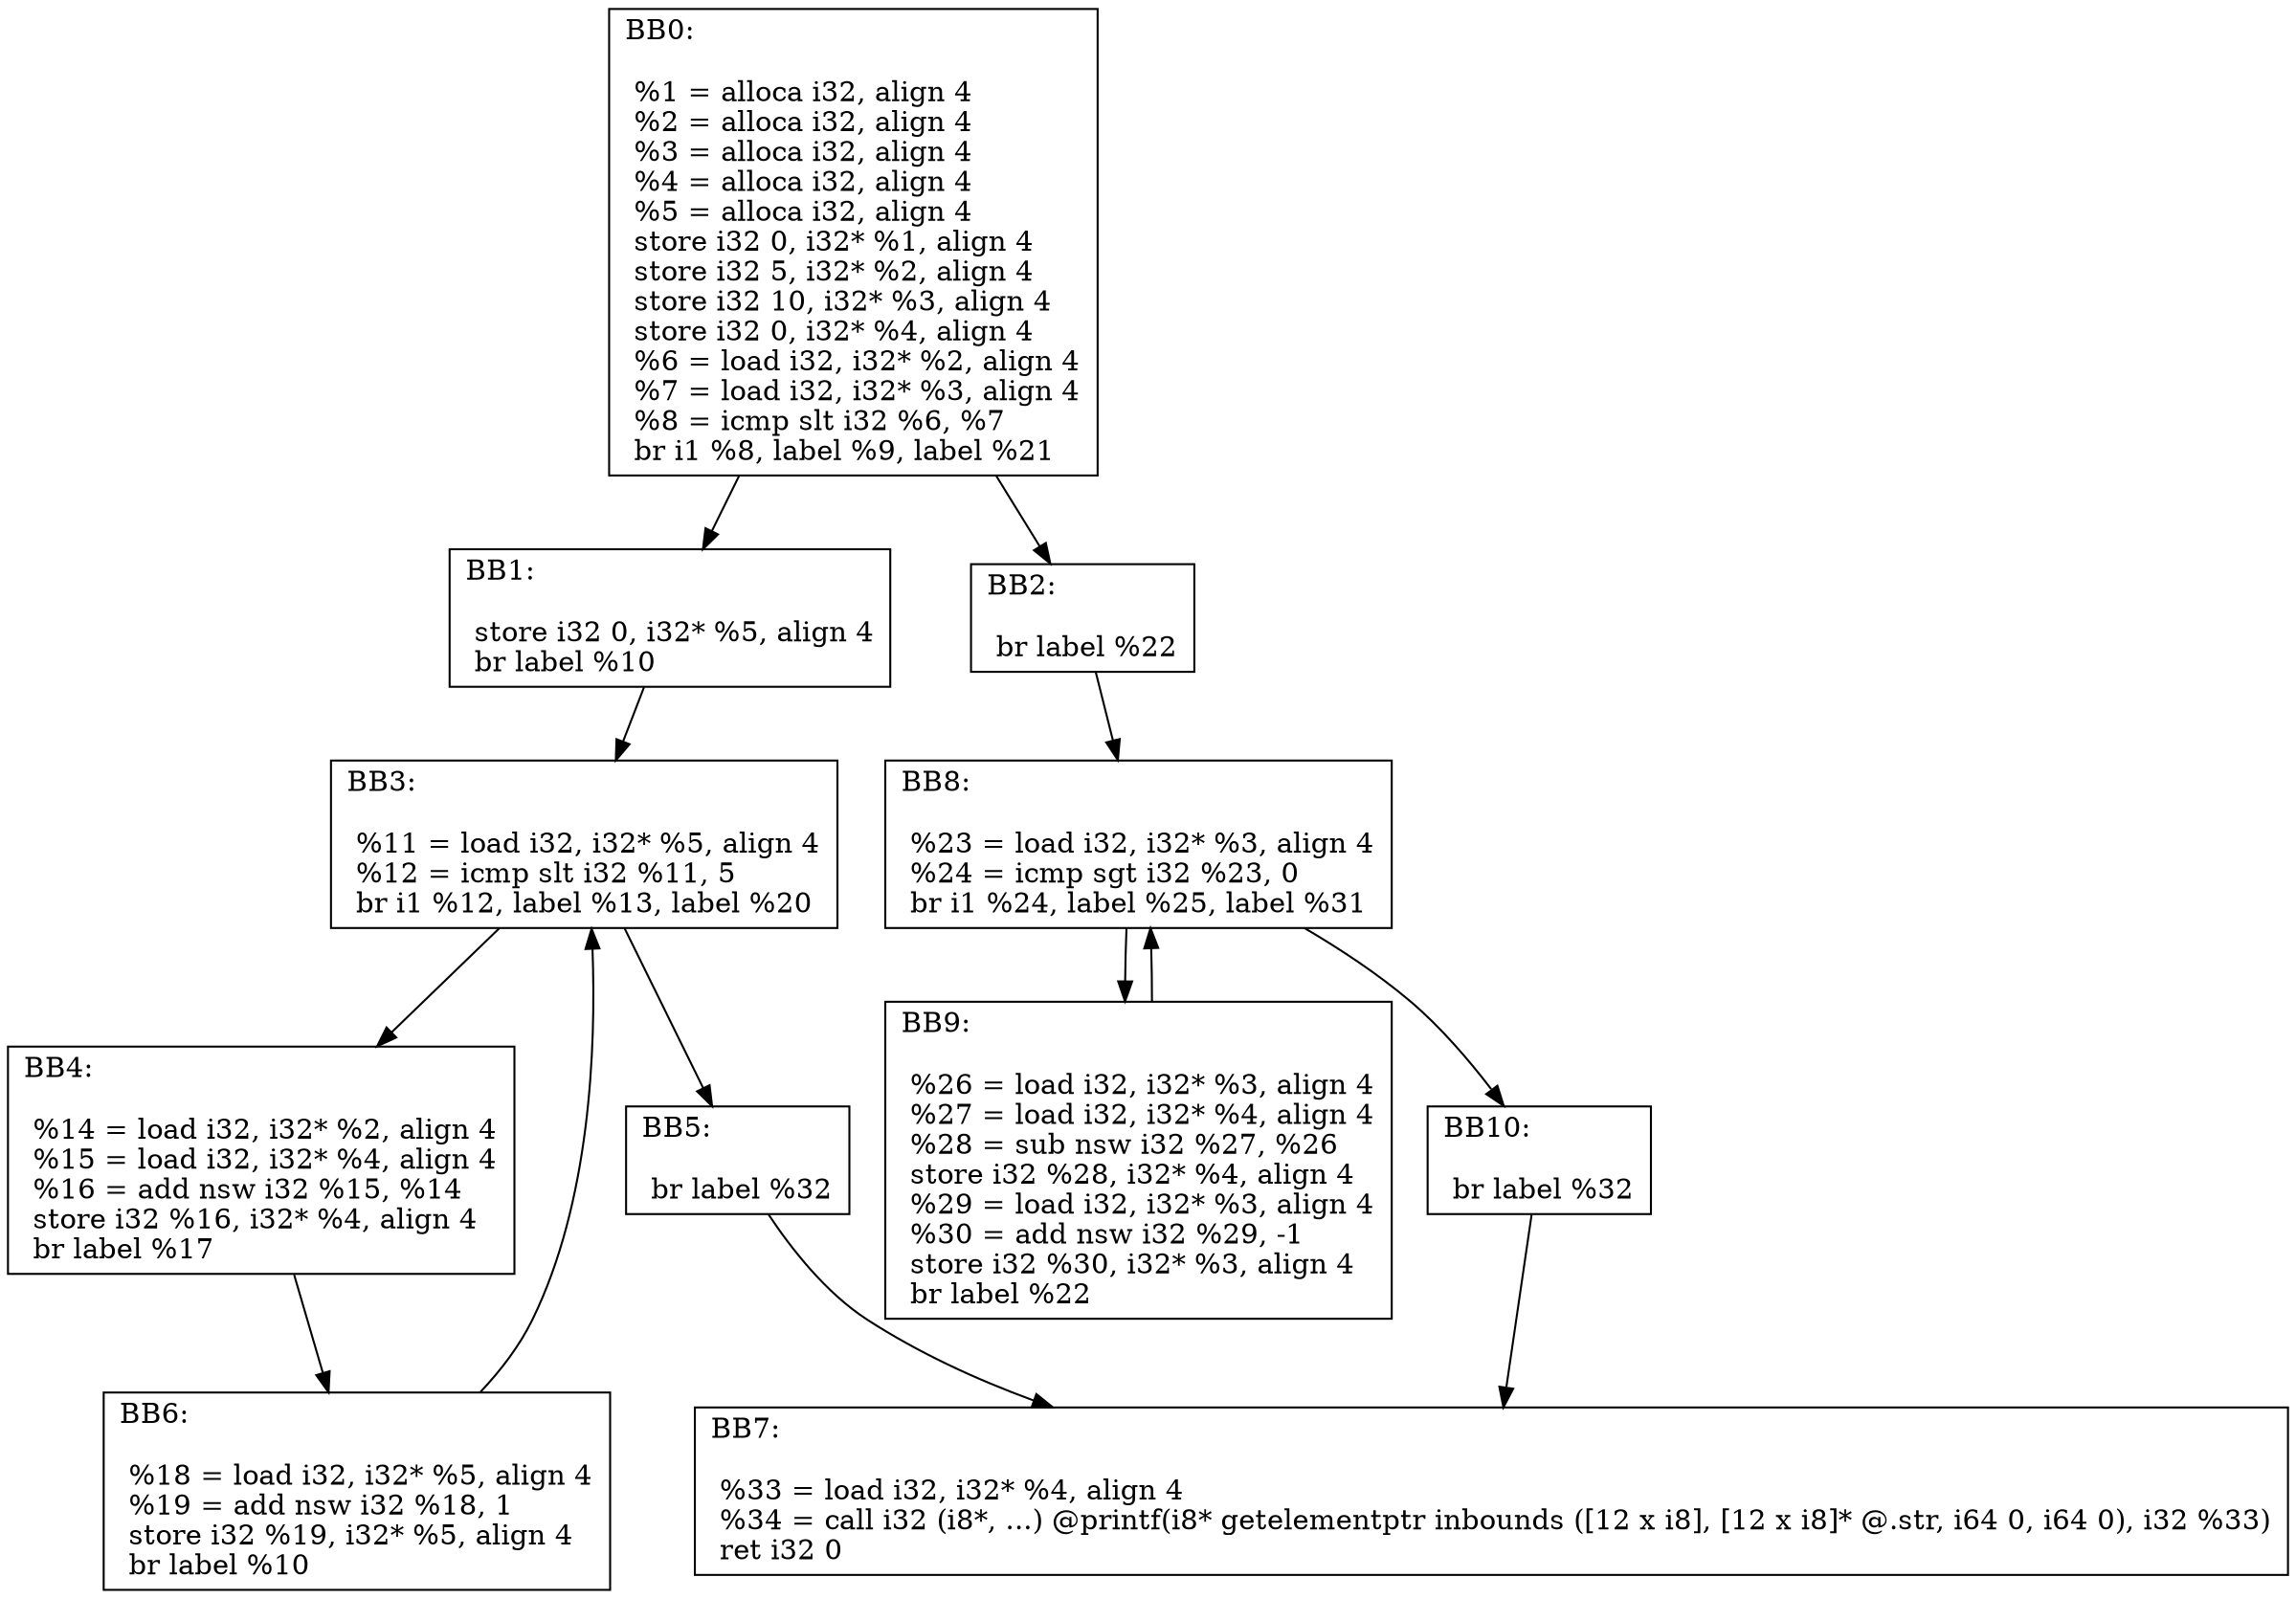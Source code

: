 digraph "CFG for'main' function" {
	BB0 [shape=record, label="{BB0:\l\l  %1 = alloca i32, align 4\l
  %2 = alloca i32, align 4\l
  %3 = alloca i32, align 4\l
  %4 = alloca i32, align 4\l
  %5 = alloca i32, align 4\l
  store i32 0, i32* %1, align 4\l
  store i32 5, i32* %2, align 4\l
  store i32 10, i32* %3, align 4\l
  store i32 0, i32* %4, align 4\l
  %6 = load i32, i32* %2, align 4\l
  %7 = load i32, i32* %3, align 4\l
  %8 = icmp slt i32 %6, %7\l
  br i1 %8, label %9, label %21\l
}"];
	BB0-> BB1;
	BB0-> BB2;
	BB1 [shape=record, label="{BB1:\l\l  store i32 0, i32* %5, align 4\l
  br label %10\l
}"];
	BB1-> BB3;
	BB3 [shape=record, label="{BB3:\l\l  %11 = load i32, i32* %5, align 4\l
  %12 = icmp slt i32 %11, 5\l
  br i1 %12, label %13, label %20\l
}"];
	BB3-> BB4;
	BB3-> BB5;
	BB4 [shape=record, label="{BB4:\l\l  %14 = load i32, i32* %2, align 4\l
  %15 = load i32, i32* %4, align 4\l
  %16 = add nsw i32 %15, %14\l
  store i32 %16, i32* %4, align 4\l
  br label %17\l
}"];
	BB4-> BB6;
	BB6 [shape=record, label="{BB6:\l\l  %18 = load i32, i32* %5, align 4\l
  %19 = add nsw i32 %18, 1\l
  store i32 %19, i32* %5, align 4\l
  br label %10\l
}"];
	BB6-> BB3;
	BB5 [shape=record, label="{BB5:\l\l  br label %32\l
}"];
	BB5-> BB7;
	BB2 [shape=record, label="{BB2:\l\l  br label %22\l
}"];
	BB2-> BB8;
	BB8 [shape=record, label="{BB8:\l\l  %23 = load i32, i32* %3, align 4\l
  %24 = icmp sgt i32 %23, 0\l
  br i1 %24, label %25, label %31\l
}"];
	BB8-> BB9;
	BB8-> BB10;
	BB9 [shape=record, label="{BB9:\l\l  %26 = load i32, i32* %3, align 4\l
  %27 = load i32, i32* %4, align 4\l
  %28 = sub nsw i32 %27, %26\l
  store i32 %28, i32* %4, align 4\l
  %29 = load i32, i32* %3, align 4\l
  %30 = add nsw i32 %29, -1\l
  store i32 %30, i32* %3, align 4\l
  br label %22\l
}"];
	BB9-> BB8;
	BB10 [shape=record, label="{BB10:\l\l  br label %32\l
}"];
	BB10-> BB7;
	BB7 [shape=record, label="{BB7:\l\l  %33 = load i32, i32* %4, align 4\l
  %34 = call i32 (i8*, ...) @printf(i8* getelementptr inbounds ([12 x i8], [12 x i8]* @.str, i64 0, i64 0), i32 %33)\l
  ret i32 0\l
}"];
}
